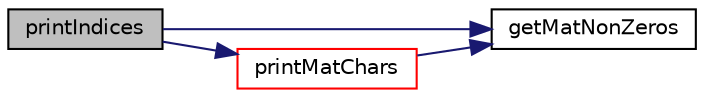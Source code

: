 digraph "printIndices"
{
  bgcolor="transparent";
  edge [fontname="Helvetica",fontsize="10",labelfontname="Helvetica",labelfontsize="10"];
  node [fontname="Helvetica",fontsize="10",shape=record];
  rankdir="LR";
  Node154 [label="printIndices",height=0.2,width=0.4,color="black", fillcolor="grey75", style="filled", fontcolor="black"];
  Node154 -> Node155 [color="midnightblue",fontsize="10",style="solid",fontname="Helvetica"];
  Node155 [label="getMatNonZeros",height=0.2,width=0.4,color="black",URL="$classFoam_1_1DAIndex.html#a73796d613e64f33a37f72ef83ec95dfa",tooltip="get number of non zeros for a matrix "];
  Node154 -> Node156 [color="midnightblue",fontsize="10",style="solid",fontname="Helvetica"];
  Node156 [label="printMatChars",height=0.2,width=0.4,color="red",URL="$classFoam_1_1DAIndex.html#a0aa276cc85800b41a2125bcd95032e86",tooltip="print petsc matrix statistics such as the max on/off diagonral ratio "];
  Node156 -> Node155 [color="midnightblue",fontsize="10",style="solid",fontname="Helvetica"];
}
